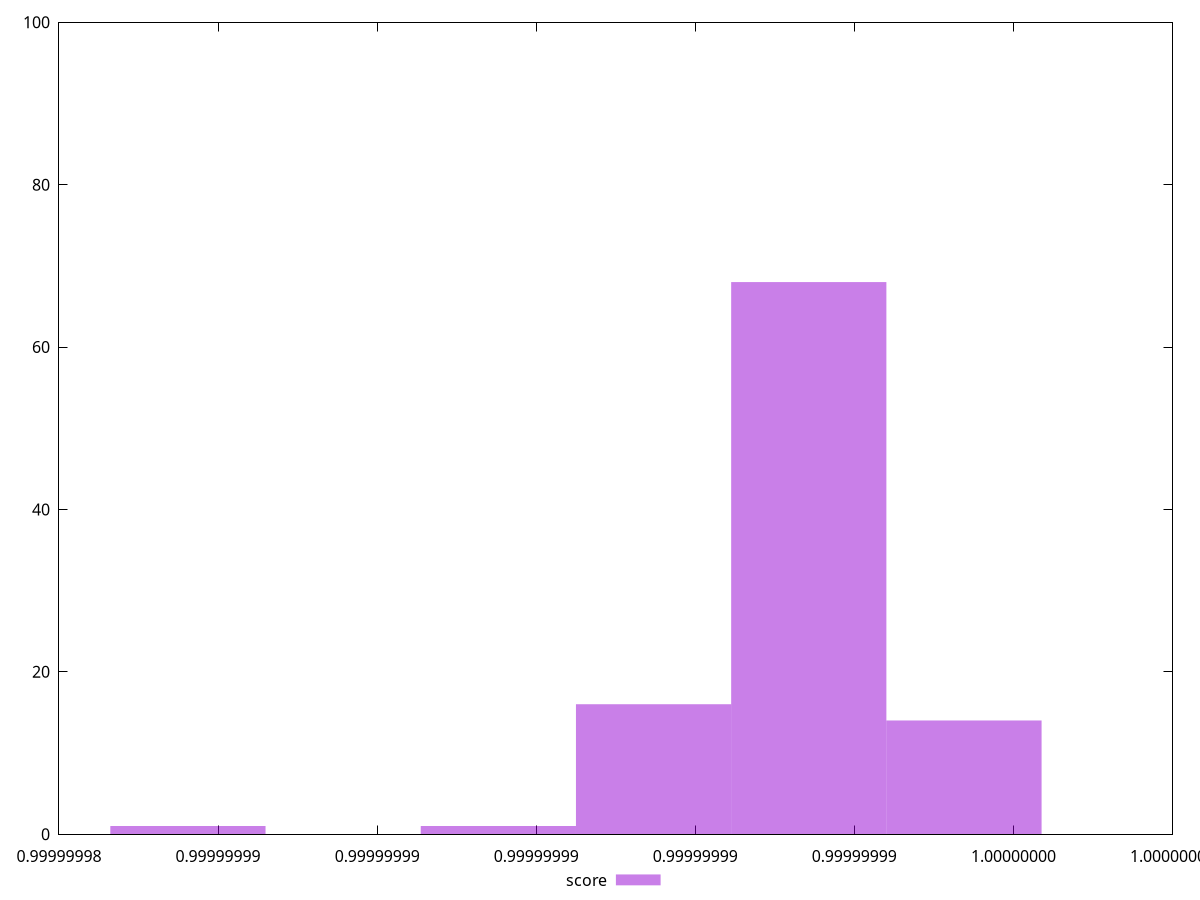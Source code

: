 reset
set terminal svg size 640, 490 enhanced background rgb 'white'
set output "report_00007_2020-12-11T15:55:29.892Z/bootup-time/samples/pages+cached+noadtech/score/histogram.svg"

$score <<EOF
0.9999999914754036 16
0.9999999934268523 68
0.9999999953783009 14
0.9999999856210579 1
0.9999999895239551 1
EOF

set key outside below
set boxwidth 1.9514486089554207e-9
set yrange [0:100]
set style fill transparent solid 0.5 noborder

plot \
  $score title "score" with boxes, \


reset